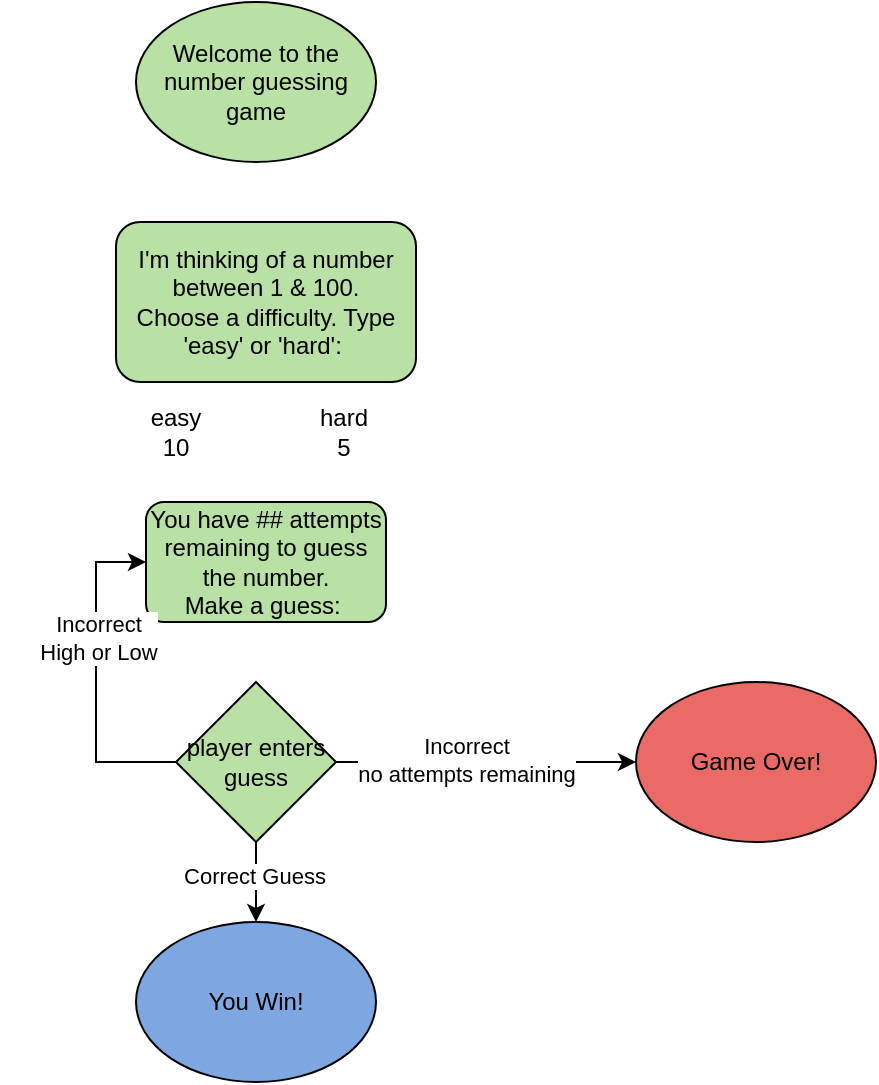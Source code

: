<mxfile version="15.7.3" type="github">
  <diagram id="prtHgNgQTEPvFCAcTncT" name="Page-1">
    <mxGraphModel dx="1005" dy="479" grid="1" gridSize="10" guides="1" tooltips="1" connect="1" arrows="1" fold="1" page="1" pageScale="1" pageWidth="827" pageHeight="1169" math="0" shadow="0">
      <root>
        <mxCell id="0" />
        <mxCell id="1" parent="0" />
        <mxCell id="YSiVEPPP_hZr2H8CbrOg-2" value="Welcome to the number guessing game" style="ellipse;whiteSpace=wrap;html=1;fillColor=#B9E0A5;" vertex="1" parent="1">
          <mxGeometry x="340" y="20" width="120" height="80" as="geometry" />
        </mxCell>
        <mxCell id="YSiVEPPP_hZr2H8CbrOg-3" value="I&#39;m thinking of a number between 1 &amp;amp; 100.&lt;br&gt;Choose a difficulty. Type &#39;easy&#39; or &#39;hard&#39;:&amp;nbsp;" style="rounded=1;whiteSpace=wrap;html=1;fillColor=#B9E0A5;" vertex="1" parent="1">
          <mxGeometry x="330" y="130" width="150" height="80" as="geometry" />
        </mxCell>
        <mxCell id="YSiVEPPP_hZr2H8CbrOg-4" value="hard&lt;br&gt;5" style="text;html=1;strokeColor=none;fillColor=none;align=center;verticalAlign=middle;whiteSpace=wrap;rounded=0;" vertex="1" parent="1">
          <mxGeometry x="414" y="220" width="60" height="30" as="geometry" />
        </mxCell>
        <mxCell id="YSiVEPPP_hZr2H8CbrOg-5" value="easy&lt;br&gt;10" style="text;html=1;strokeColor=none;fillColor=none;align=center;verticalAlign=middle;whiteSpace=wrap;rounded=0;" vertex="1" parent="1">
          <mxGeometry x="330" y="220" width="60" height="30" as="geometry" />
        </mxCell>
        <mxCell id="YSiVEPPP_hZr2H8CbrOg-6" value="You have ## attempts remaining to guess the number.&lt;br&gt;Make a guess:&amp;nbsp;" style="rounded=1;whiteSpace=wrap;html=1;fillColor=#B9E0A5;" vertex="1" parent="1">
          <mxGeometry x="345" y="270" width="120" height="60" as="geometry" />
        </mxCell>
        <mxCell id="YSiVEPPP_hZr2H8CbrOg-7" value="player enters guess" style="rhombus;whiteSpace=wrap;html=1;fillColor=#B9E0A5;" vertex="1" parent="1">
          <mxGeometry x="360" y="360" width="80" height="80" as="geometry" />
        </mxCell>
        <mxCell id="YSiVEPPP_hZr2H8CbrOg-8" value="" style="endArrow=classic;html=1;rounded=0;exitX=0;exitY=0.5;exitDx=0;exitDy=0;entryX=0;entryY=0.5;entryDx=0;entryDy=0;edgeStyle=orthogonalEdgeStyle;" edge="1" parent="1" source="YSiVEPPP_hZr2H8CbrOg-7" target="YSiVEPPP_hZr2H8CbrOg-6">
          <mxGeometry width="50" height="50" relative="1" as="geometry">
            <mxPoint x="260" y="400" as="sourcePoint" />
            <mxPoint x="310" y="350" as="targetPoint" />
            <Array as="points">
              <mxPoint x="320" y="400" />
              <mxPoint x="320" y="300" />
            </Array>
          </mxGeometry>
        </mxCell>
        <mxCell id="YSiVEPPP_hZr2H8CbrOg-15" value="Incorrect&lt;br&gt;High or Low" style="edgeLabel;html=1;align=center;verticalAlign=middle;resizable=0;points=[];" vertex="1" connectable="0" parent="YSiVEPPP_hZr2H8CbrOg-8">
          <mxGeometry x="0.236" y="-1" relative="1" as="geometry">
            <mxPoint as="offset" />
          </mxGeometry>
        </mxCell>
        <mxCell id="YSiVEPPP_hZr2H8CbrOg-10" value="&lt;span style=&quot;color: rgba(0 , 0 , 0 , 0) ; font-family: monospace ; font-size: 0px&quot;&gt;%3CmxGraphModel%3E%3Croot%3E%3CmxCell%20id%3D%220%22%2F%3E%3CmxCell%20id%3D%221%22%20parent%3D%220%22%2F%3E%3CmxCell%20id%3D%222%22%20value%3D%225%22%20style%3D%22text%3Bhtml%3D1%3BstrokeColor%3Dnone%3BfillColor%3Dnone%3Balign%3Dcenter%3BverticalAlign%3Dmiddle%3BwhiteSpace%3Dwrap%3Brounded%3D0%3B%22%20vertex%3D%221%22%20parent%3D%221%22%3E%3CmxGeometry%20x%3D%22330%22%20y%3D%22220%22%20width%3D%2260%22%20height%3D%2230%22%20as%3D%22geometry%22%2F%3E%3C%2FmxCell%3E%3C%2Froot%3E%3C%2FmxGraphModel%3E&lt;/span&gt;Game Over!" style="ellipse;whiteSpace=wrap;html=1;fillColor=#EA6B66;" vertex="1" parent="1">
          <mxGeometry x="590" y="360" width="120" height="80" as="geometry" />
        </mxCell>
        <mxCell id="YSiVEPPP_hZr2H8CbrOg-12" value="You Win!" style="ellipse;whiteSpace=wrap;html=1;strokeColor=#000000;fillColor=#7EA6E0;" vertex="1" parent="1">
          <mxGeometry x="340" y="480" width="120" height="80" as="geometry" />
        </mxCell>
        <mxCell id="YSiVEPPP_hZr2H8CbrOg-13" value="" style="endArrow=classic;html=1;rounded=0;entryX=0.5;entryY=0;entryDx=0;entryDy=0;" edge="1" parent="1" source="YSiVEPPP_hZr2H8CbrOg-7" target="YSiVEPPP_hZr2H8CbrOg-12">
          <mxGeometry width="50" height="50" relative="1" as="geometry">
            <mxPoint x="390" y="450" as="sourcePoint" />
            <mxPoint x="440" y="400" as="targetPoint" />
          </mxGeometry>
        </mxCell>
        <mxCell id="YSiVEPPP_hZr2H8CbrOg-14" value="Correct Guess" style="edgeLabel;html=1;align=center;verticalAlign=middle;resizable=0;points=[];" vertex="1" connectable="0" parent="YSiVEPPP_hZr2H8CbrOg-13">
          <mxGeometry x="-0.15" y="-1" relative="1" as="geometry">
            <mxPoint as="offset" />
          </mxGeometry>
        </mxCell>
        <mxCell id="YSiVEPPP_hZr2H8CbrOg-16" value="" style="endArrow=classic;html=1;rounded=0;entryX=0;entryY=0.5;entryDx=0;entryDy=0;exitX=1;exitY=0.5;exitDx=0;exitDy=0;" edge="1" parent="1" source="YSiVEPPP_hZr2H8CbrOg-7" target="YSiVEPPP_hZr2H8CbrOg-10">
          <mxGeometry width="50" height="50" relative="1" as="geometry">
            <mxPoint x="390" y="440" as="sourcePoint" />
            <mxPoint x="440" y="390" as="targetPoint" />
          </mxGeometry>
        </mxCell>
        <mxCell id="YSiVEPPP_hZr2H8CbrOg-17" value="Incorrect&lt;br&gt;no attempts remaining" style="edgeLabel;html=1;align=center;verticalAlign=middle;resizable=0;points=[];" vertex="1" connectable="0" parent="YSiVEPPP_hZr2H8CbrOg-16">
          <mxGeometry x="-0.133" y="1" relative="1" as="geometry">
            <mxPoint as="offset" />
          </mxGeometry>
        </mxCell>
        <mxCell id="YSiVEPPP_hZr2H8CbrOg-18" value="" style="endArrow=classic;html=1;rounded=1;sketch=0;fontColor=#FFFFFF;strokeColor=#FFFFFF;curved=0;" edge="1" parent="1">
          <mxGeometry width="50" height="50" relative="1" as="geometry">
            <mxPoint x="280" y="260" as="sourcePoint" />
            <mxPoint x="330" y="210" as="targetPoint" />
          </mxGeometry>
        </mxCell>
        <mxCell id="YSiVEPPP_hZr2H8CbrOg-19" value="" style="endArrow=classic;html=1;rounded=1;sketch=0;fontColor=#FFFFFF;strokeColor=#FFFFFF;curved=0;" edge="1" parent="1">
          <mxGeometry width="50" height="50" relative="1" as="geometry">
            <mxPoint x="510" y="150" as="sourcePoint" />
            <mxPoint x="560" y="100" as="targetPoint" />
          </mxGeometry>
        </mxCell>
      </root>
    </mxGraphModel>
  </diagram>
</mxfile>
